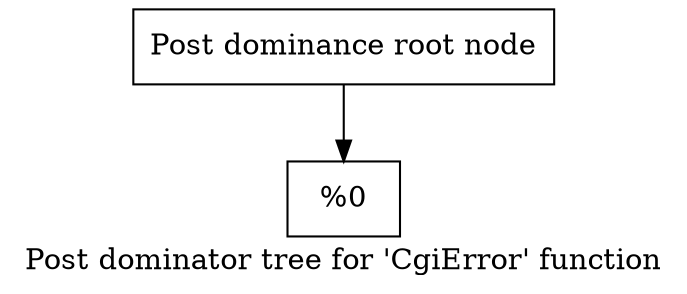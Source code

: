 digraph "Post dominator tree for 'CgiError' function" {
	label="Post dominator tree for 'CgiError' function";

	Node0x9f88a0 [shape=record,label="{Post dominance root node}"];
	Node0x9f88a0 -> Node0x9fe1c0;
	Node0x9fe1c0 [shape=record,label="{%0}"];
}
